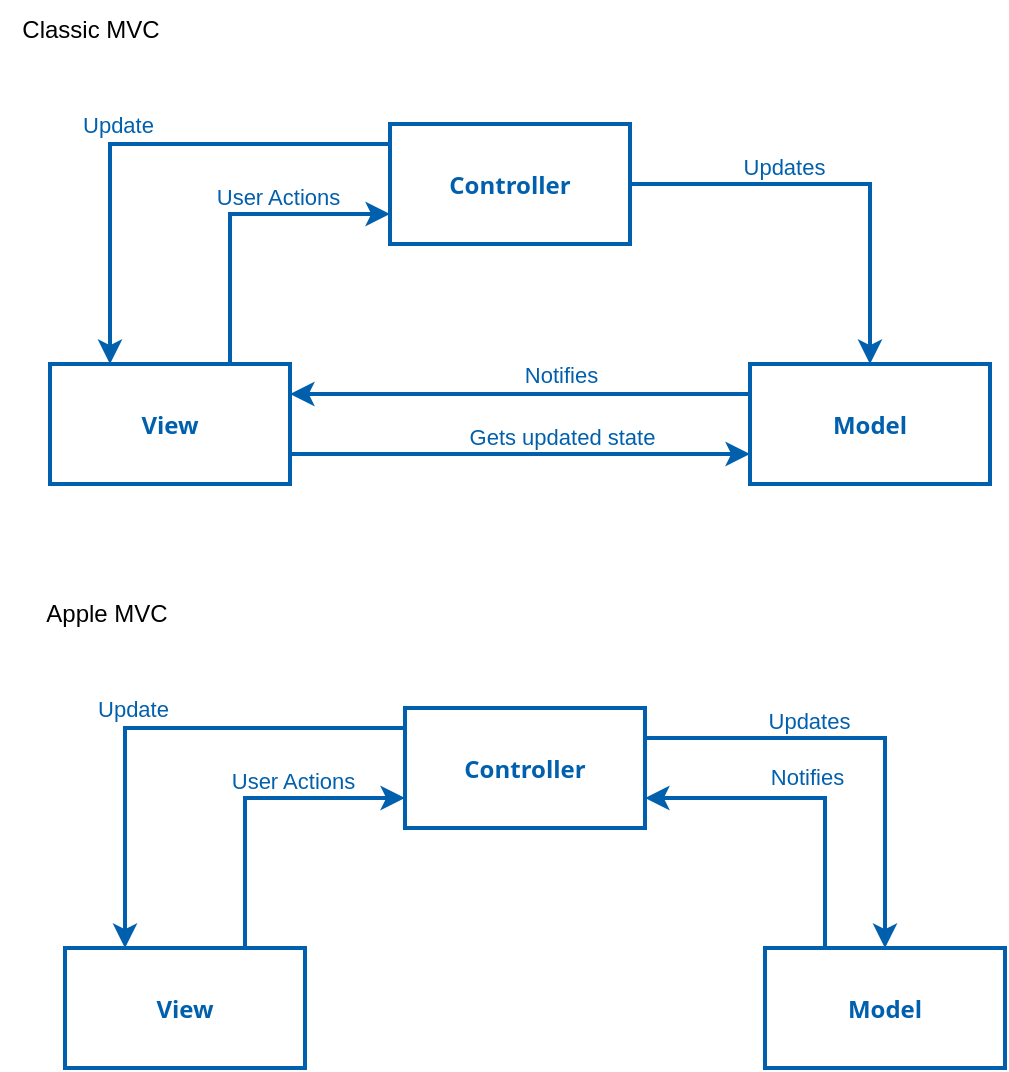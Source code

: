 <mxfile version="22.0.3" type="device">
  <diagram name="Page-1" id="Rsnn_ZEz_QR4m3hk7b2z">
    <mxGraphModel dx="1869" dy="1186" grid="1" gridSize="10" guides="1" tooltips="1" connect="1" arrows="1" fold="1" page="1" pageScale="1" pageWidth="827" pageHeight="1169" math="0" shadow="0">
      <root>
        <mxCell id="0" />
        <mxCell id="1" parent="0" />
        <mxCell id="ZOrwr1EnmbZ73qofRrRA-3" value="" style="edgeStyle=orthogonalEdgeStyle;rounded=0;orthogonalLoop=1;jettySize=auto;entryX=0.25;entryY=0;entryDx=0;entryDy=0;fontColor=#0060ad;strokeColor=#0060ad;strokeWidth=2;fontStyle=1;align=center;labelPosition=center;verticalLabelPosition=middle;verticalAlign=middle;" edge="1" parent="1" source="ZOrwr1EnmbZ73qofRrRA-1" target="ZOrwr1EnmbZ73qofRrRA-2">
          <mxGeometry relative="1" as="geometry">
            <Array as="points">
              <mxPoint x="280" y="90" />
            </Array>
          </mxGeometry>
        </mxCell>
        <mxCell id="ZOrwr1EnmbZ73qofRrRA-10" value="Update" style="edgeLabel;align=center;verticalAlign=bottom;resizable=0;points=[];fontColor=#0060AD;horizontal=1;labelPosition=center;verticalLabelPosition=middle;" vertex="1" connectable="0" parent="ZOrwr1EnmbZ73qofRrRA-3">
          <mxGeometry x="0.088" y="-1" relative="1" as="geometry">
            <mxPoint as="offset" />
          </mxGeometry>
        </mxCell>
        <mxCell id="ZOrwr1EnmbZ73qofRrRA-12" value="" style="edgeStyle=orthogonalEdgeStyle;rounded=0;orthogonalLoop=1;jettySize=auto;entryX=0.5;entryY=0;entryDx=0;entryDy=0;fontColor=#0060AD;fontStyle=1;strokeWidth=2;strokeColor=#0060AD;" edge="1" parent="1" source="ZOrwr1EnmbZ73qofRrRA-1" target="ZOrwr1EnmbZ73qofRrRA-9">
          <mxGeometry relative="1" as="geometry" />
        </mxCell>
        <mxCell id="ZOrwr1EnmbZ73qofRrRA-20" value="Updates" style="edgeLabel;align=center;verticalAlign=bottom;resizable=0;points=[];fontColor=#0060AD;horizontal=1;labelPosition=center;verticalLabelPosition=middle;" vertex="1" connectable="0" parent="ZOrwr1EnmbZ73qofRrRA-12">
          <mxGeometry x="-0.269" relative="1" as="geometry">
            <mxPoint as="offset" />
          </mxGeometry>
        </mxCell>
        <mxCell id="ZOrwr1EnmbZ73qofRrRA-1" value="Controller" style="rounded=0;fillColor=none;fontFamily=Open Sans;fontColor=#0060ad;strokeColor=#0060ad;strokeWidth=2;fontStyle=1" vertex="1" parent="1">
          <mxGeometry x="420" y="80" width="120" height="60" as="geometry" />
        </mxCell>
        <mxCell id="ZOrwr1EnmbZ73qofRrRA-11" value="" style="edgeStyle=orthogonalEdgeStyle;rounded=0;orthogonalLoop=1;jettySize=auto;exitX=0.75;exitY=0;exitDx=0;exitDy=0;entryX=0;entryY=0.75;entryDx=0;entryDy=0;fontColor=#0060AD;fontStyle=1;strokeWidth=2;strokeColor=#0060AD;" edge="1" parent="1" source="ZOrwr1EnmbZ73qofRrRA-2" target="ZOrwr1EnmbZ73qofRrRA-1">
          <mxGeometry relative="1" as="geometry" />
        </mxCell>
        <mxCell id="ZOrwr1EnmbZ73qofRrRA-17" value="User Actions" style="edgeLabel;align=center;verticalAlign=bottom;resizable=0;points=[];fontColor=#0060AD;horizontal=1;labelPosition=center;verticalLabelPosition=middle;spacingBottom=4;" vertex="1" connectable="0" parent="ZOrwr1EnmbZ73qofRrRA-11">
          <mxGeometry x="0.277" y="-3" relative="1" as="geometry">
            <mxPoint y="1" as="offset" />
          </mxGeometry>
        </mxCell>
        <mxCell id="ZOrwr1EnmbZ73qofRrRA-14" value="" style="edgeStyle=orthogonalEdgeStyle;rounded=0;orthogonalLoop=1;jettySize=auto;exitX=1;exitY=0.75;exitDx=0;exitDy=0;entryX=0;entryY=0.75;entryDx=0;entryDy=0;fontColor=#0060AD;fontStyle=1;strokeWidth=2;strokeColor=#0060AD;" edge="1" parent="1" source="ZOrwr1EnmbZ73qofRrRA-2" target="ZOrwr1EnmbZ73qofRrRA-9">
          <mxGeometry relative="1" as="geometry" />
        </mxCell>
        <mxCell id="ZOrwr1EnmbZ73qofRrRA-19" value="Gets updated state" style="edgeLabel;align=center;verticalAlign=bottom;resizable=0;points=[];fontColor=#0060AD;horizontal=1;labelPosition=center;verticalLabelPosition=middle;" vertex="1" connectable="0" parent="ZOrwr1EnmbZ73qofRrRA-14">
          <mxGeometry x="0.183" relative="1" as="geometry">
            <mxPoint as="offset" />
          </mxGeometry>
        </mxCell>
        <mxCell id="ZOrwr1EnmbZ73qofRrRA-2" value="View" style="rounded=0;fontFamily=Open Sans;fillColor=none;fontColor=#0060ad;strokeColor=#0060ad;strokeWidth=2;fontStyle=1;" vertex="1" parent="1">
          <mxGeometry x="250" y="200" width="120" height="60" as="geometry" />
        </mxCell>
        <mxCell id="ZOrwr1EnmbZ73qofRrRA-13" value="" style="edgeStyle=orthogonalEdgeStyle;rounded=0;orthogonalLoop=1;jettySize=auto;exitX=0;exitY=0.25;exitDx=0;exitDy=0;entryX=1;entryY=0.25;entryDx=0;entryDy=0;fontColor=#0060AD;fontStyle=1;strokeColor=#0060AD;strokeWidth=2;" edge="1" parent="1" source="ZOrwr1EnmbZ73qofRrRA-9" target="ZOrwr1EnmbZ73qofRrRA-2">
          <mxGeometry relative="1" as="geometry" />
        </mxCell>
        <mxCell id="ZOrwr1EnmbZ73qofRrRA-18" value="Notifies" style="edgeLabel;align=center;verticalAlign=bottom;resizable=0;points=[];fontColor=#0060AD;horizontal=1;labelPosition=center;verticalLabelPosition=middle;" vertex="1" connectable="0" parent="ZOrwr1EnmbZ73qofRrRA-13">
          <mxGeometry x="-0.178" y="-1" relative="1" as="geometry">
            <mxPoint as="offset" />
          </mxGeometry>
        </mxCell>
        <mxCell id="ZOrwr1EnmbZ73qofRrRA-9" value="Model" style="rounded=0;fontFamily=Open Sans;fillColor=none;fontColor=#0060ad;strokeColor=#0060ad;strokeWidth=2;fontStyle=1;" vertex="1" parent="1">
          <mxGeometry x="600" y="200" width="120" height="60" as="geometry" />
        </mxCell>
        <mxCell id="ZOrwr1EnmbZ73qofRrRA-16" value="Classic MVC" style="text;html=1;align=center;verticalAlign=middle;resizable=0;points=[];autosize=1;strokeColor=none;fillColor=none;" vertex="1" parent="1">
          <mxGeometry x="225" y="18" width="90" height="30" as="geometry" />
        </mxCell>
        <mxCell id="ZOrwr1EnmbZ73qofRrRA-21" value="" style="edgeStyle=orthogonalEdgeStyle;rounded=0;orthogonalLoop=1;jettySize=auto;entryX=0.25;entryY=0;entryDx=0;entryDy=0;fontColor=#0060ad;strokeColor=#0060ad;strokeWidth=2;fontStyle=1;align=center;labelPosition=center;verticalLabelPosition=middle;verticalAlign=middle;" edge="1" parent="1" source="ZOrwr1EnmbZ73qofRrRA-25" target="ZOrwr1EnmbZ73qofRrRA-30">
          <mxGeometry relative="1" as="geometry">
            <Array as="points">
              <mxPoint x="287.5" y="382" />
            </Array>
          </mxGeometry>
        </mxCell>
        <mxCell id="ZOrwr1EnmbZ73qofRrRA-22" value="Update" style="edgeLabel;align=center;verticalAlign=bottom;resizable=0;points=[];fontColor=#0060AD;horizontal=1;labelPosition=center;verticalLabelPosition=middle;" vertex="1" connectable="0" parent="ZOrwr1EnmbZ73qofRrRA-21">
          <mxGeometry x="0.088" y="-1" relative="1" as="geometry">
            <mxPoint as="offset" />
          </mxGeometry>
        </mxCell>
        <mxCell id="ZOrwr1EnmbZ73qofRrRA-23" value="" style="edgeStyle=orthogonalEdgeStyle;rounded=0;orthogonalLoop=1;jettySize=auto;entryX=0.5;entryY=0;entryDx=0;entryDy=0;fontColor=#0060AD;fontStyle=1;strokeWidth=2;strokeColor=#0060AD;exitX=1;exitY=0.25;exitDx=0;exitDy=0;" edge="1" parent="1" source="ZOrwr1EnmbZ73qofRrRA-25" target="ZOrwr1EnmbZ73qofRrRA-33">
          <mxGeometry relative="1" as="geometry" />
        </mxCell>
        <mxCell id="ZOrwr1EnmbZ73qofRrRA-24" value="Updates" style="edgeLabel;align=center;verticalAlign=bottom;resizable=0;points=[];fontColor=#0060AD;horizontal=1;labelPosition=center;verticalLabelPosition=middle;" vertex="1" connectable="0" parent="ZOrwr1EnmbZ73qofRrRA-23">
          <mxGeometry x="-0.269" relative="1" as="geometry">
            <mxPoint as="offset" />
          </mxGeometry>
        </mxCell>
        <mxCell id="ZOrwr1EnmbZ73qofRrRA-25" value="Controller" style="rounded=0;fillColor=none;fontFamily=Open Sans;fontColor=#0060ad;strokeColor=#0060ad;strokeWidth=2;fontStyle=1" vertex="1" parent="1">
          <mxGeometry x="427.5" y="372" width="120" height="60" as="geometry" />
        </mxCell>
        <mxCell id="ZOrwr1EnmbZ73qofRrRA-26" value="" style="edgeStyle=orthogonalEdgeStyle;rounded=0;orthogonalLoop=1;jettySize=auto;exitX=0.75;exitY=0;exitDx=0;exitDy=0;entryX=0;entryY=0.75;entryDx=0;entryDy=0;fontColor=#0060AD;fontStyle=1;strokeWidth=2;strokeColor=#0060AD;" edge="1" parent="1" source="ZOrwr1EnmbZ73qofRrRA-30" target="ZOrwr1EnmbZ73qofRrRA-25">
          <mxGeometry relative="1" as="geometry" />
        </mxCell>
        <mxCell id="ZOrwr1EnmbZ73qofRrRA-27" value="User Actions" style="edgeLabel;align=center;verticalAlign=bottom;resizable=0;points=[];fontColor=#0060AD;horizontal=1;labelPosition=center;verticalLabelPosition=middle;spacingBottom=4;" vertex="1" connectable="0" parent="ZOrwr1EnmbZ73qofRrRA-26">
          <mxGeometry x="0.277" y="-3" relative="1" as="geometry">
            <mxPoint y="1" as="offset" />
          </mxGeometry>
        </mxCell>
        <mxCell id="ZOrwr1EnmbZ73qofRrRA-30" value="View" style="rounded=0;fontFamily=Open Sans;fillColor=none;fontColor=#0060ad;strokeColor=#0060ad;strokeWidth=2;fontStyle=1;" vertex="1" parent="1">
          <mxGeometry x="257.5" y="492" width="120" height="60" as="geometry" />
        </mxCell>
        <mxCell id="ZOrwr1EnmbZ73qofRrRA-31" value="" style="edgeStyle=orthogonalEdgeStyle;rounded=0;orthogonalLoop=1;jettySize=auto;exitX=0.25;exitY=0;exitDx=0;exitDy=0;entryX=1;entryY=0.75;entryDx=0;entryDy=0;fontColor=#0060AD;fontStyle=1;strokeColor=#0060AD;strokeWidth=2;" edge="1" parent="1" source="ZOrwr1EnmbZ73qofRrRA-33" target="ZOrwr1EnmbZ73qofRrRA-25">
          <mxGeometry relative="1" as="geometry" />
        </mxCell>
        <mxCell id="ZOrwr1EnmbZ73qofRrRA-32" value="Notifies" style="edgeLabel;align=center;verticalAlign=bottom;resizable=0;points=[];fontColor=#0060AD;horizontal=1;labelPosition=center;verticalLabelPosition=middle;spacingBottom=9;spacingLeft=-20;" vertex="1" connectable="0" parent="ZOrwr1EnmbZ73qofRrRA-31">
          <mxGeometry x="-0.178" y="-1" relative="1" as="geometry">
            <mxPoint as="offset" />
          </mxGeometry>
        </mxCell>
        <mxCell id="ZOrwr1EnmbZ73qofRrRA-33" value="Model" style="rounded=0;fontFamily=Open Sans;fillColor=none;fontColor=#0060ad;strokeColor=#0060ad;strokeWidth=2;fontStyle=1;" vertex="1" parent="1">
          <mxGeometry x="607.5" y="492" width="120" height="60" as="geometry" />
        </mxCell>
        <mxCell id="ZOrwr1EnmbZ73qofRrRA-34" value="Apple MVC" style="text;html=1;align=center;verticalAlign=middle;resizable=0;points=[];autosize=1;strokeColor=none;fillColor=none;" vertex="1" parent="1">
          <mxGeometry x="237.5" y="310" width="80" height="30" as="geometry" />
        </mxCell>
      </root>
    </mxGraphModel>
  </diagram>
</mxfile>
